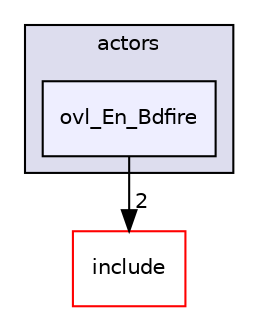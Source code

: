 digraph "src/overlays/actors/ovl_En_Bdfire" {
  compound=true
  node [ fontsize="10", fontname="Helvetica"];
  edge [ labelfontsize="10", labelfontname="Helvetica"];
  subgraph clusterdir_e93473484be31ce7bcb356bd643a22f8 {
    graph [ bgcolor="#ddddee", pencolor="black", label="actors" fontname="Helvetica", fontsize="10", URL="dir_e93473484be31ce7bcb356bd643a22f8.html"]
  dir_807a28dd836a8ee0cce6d713f88bf9e1 [shape=box, label="ovl_En_Bdfire", style="filled", fillcolor="#eeeeff", pencolor="black", URL="dir_807a28dd836a8ee0cce6d713f88bf9e1.html"];
  }
  dir_d44c64559bbebec7f509842c48db8b23 [shape=box label="include" fillcolor="white" style="filled" color="red" URL="dir_d44c64559bbebec7f509842c48db8b23.html"];
  dir_807a28dd836a8ee0cce6d713f88bf9e1->dir_d44c64559bbebec7f509842c48db8b23 [headlabel="2", labeldistance=1.5 headhref="dir_000186_000000.html"];
}
